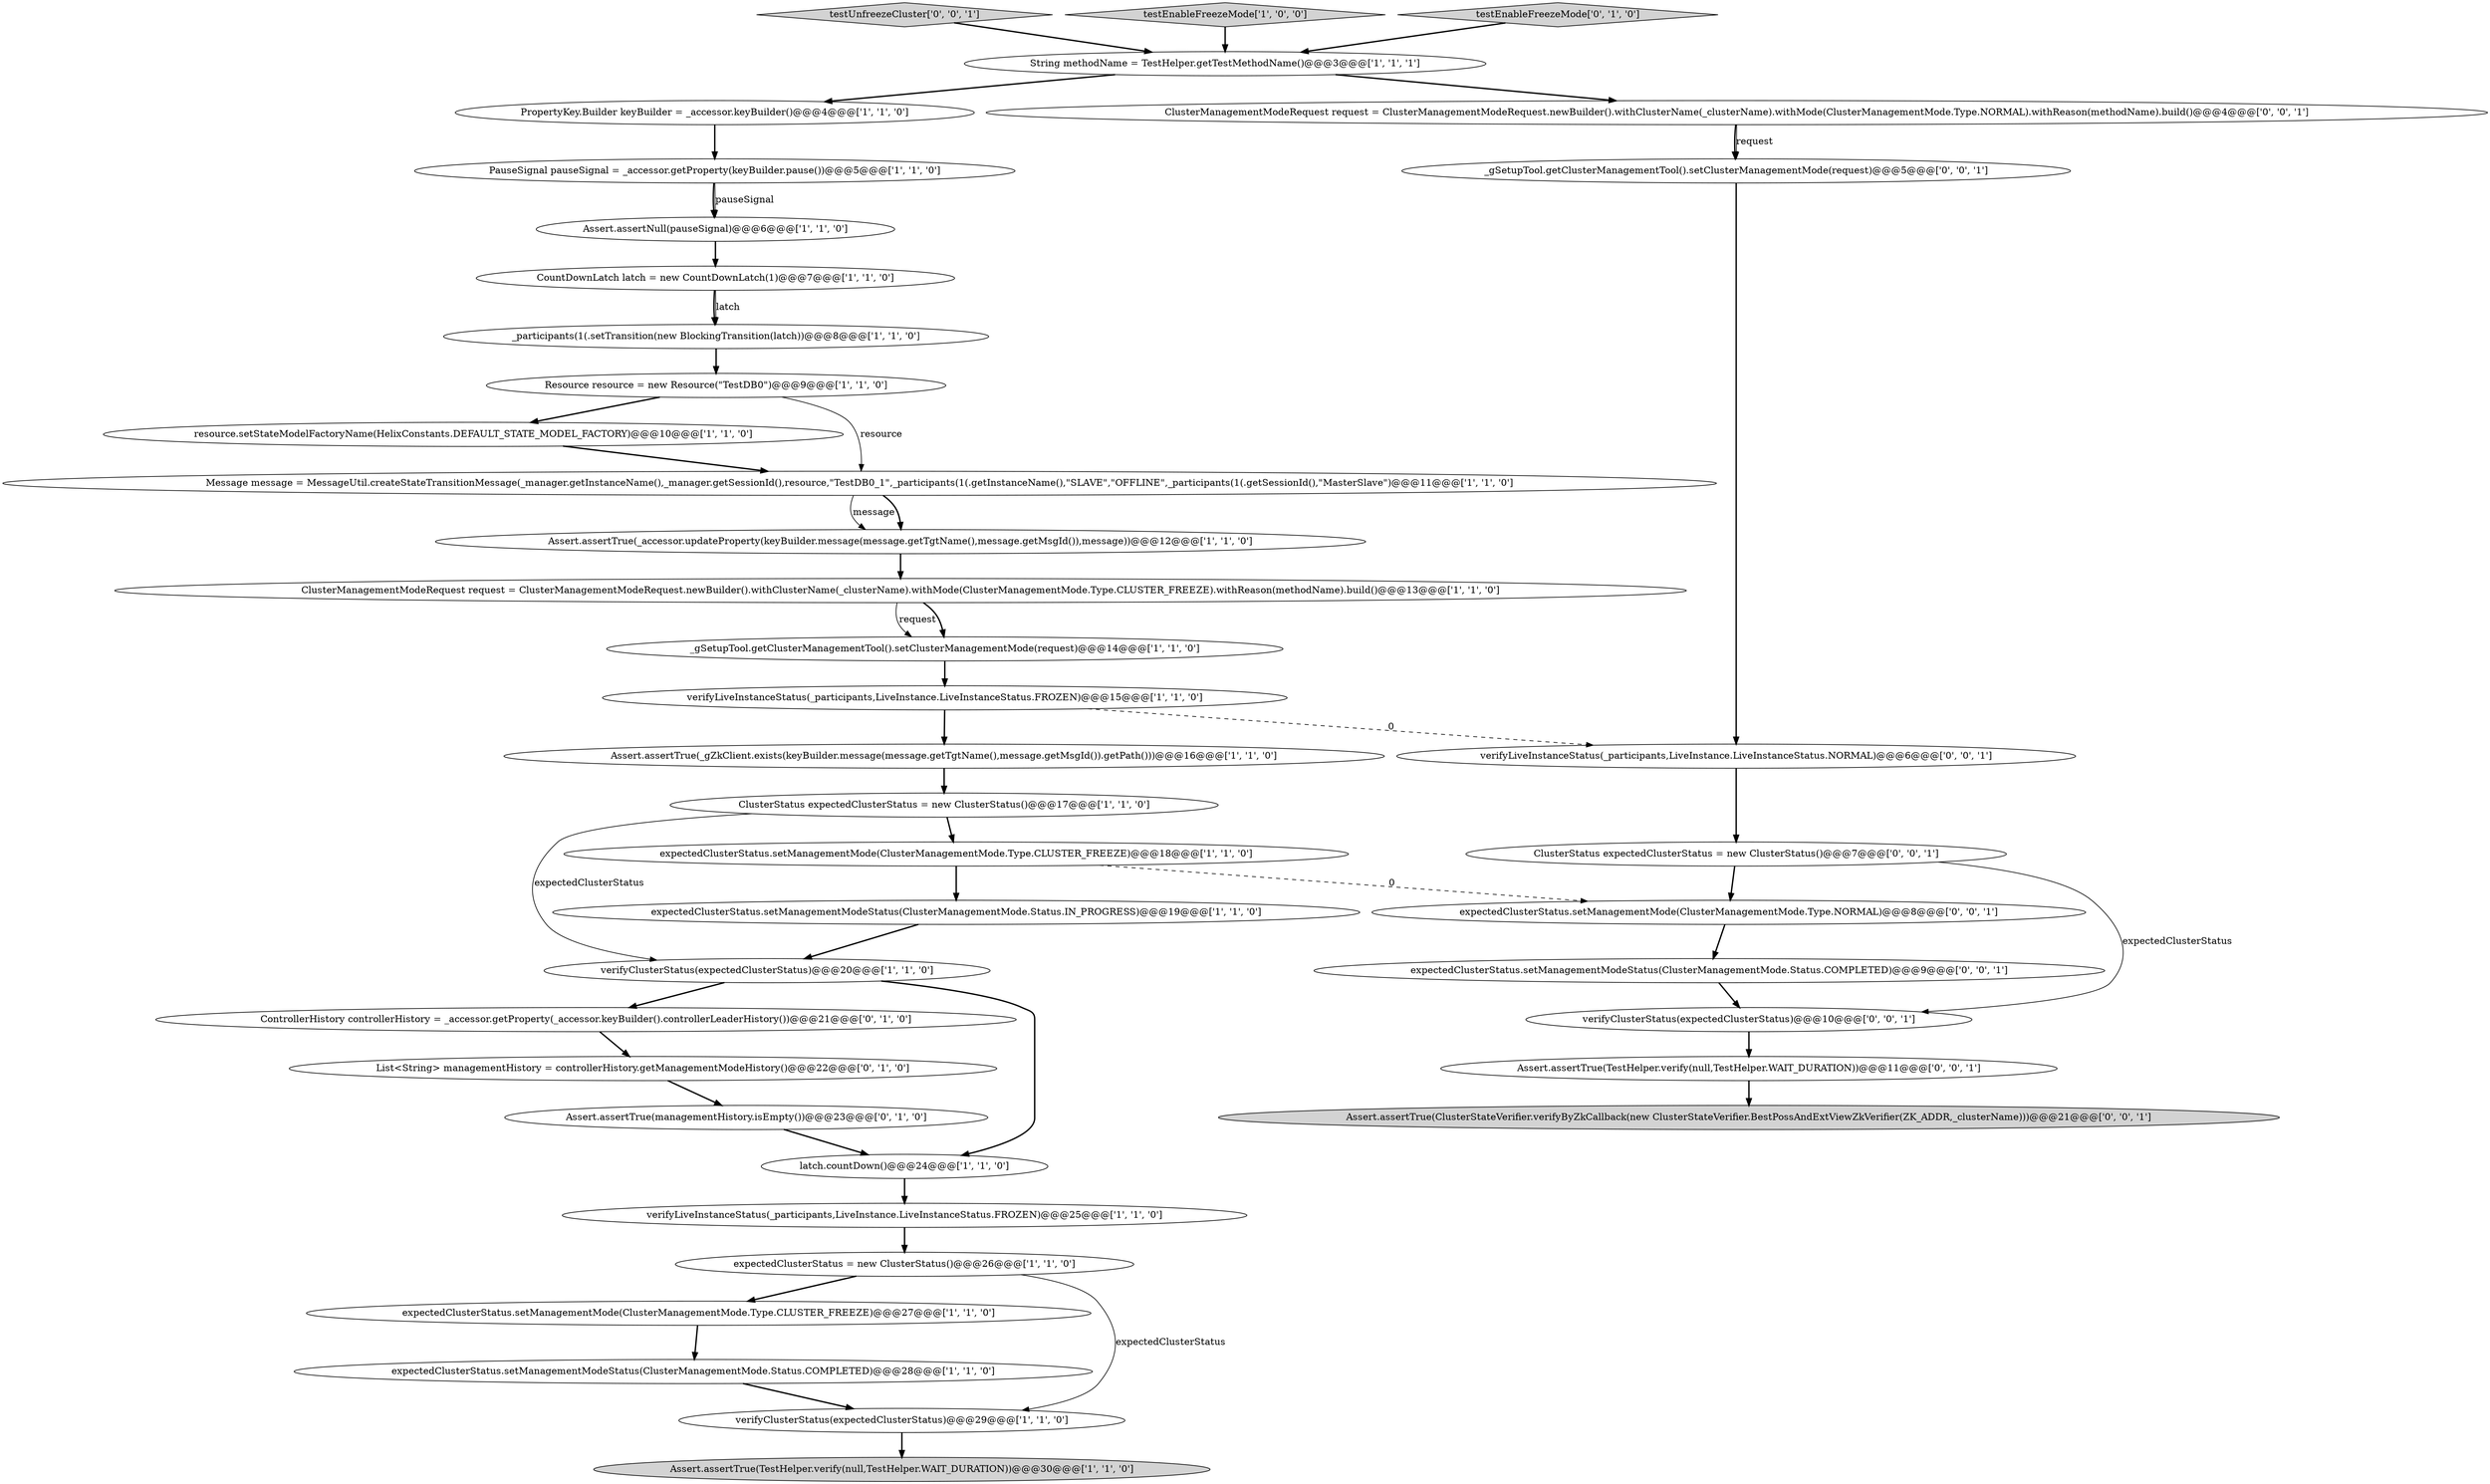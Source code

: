 digraph {
38 [style = filled, label = "verifyLiveInstanceStatus(_participants,LiveInstance.LiveInstanceStatus.NORMAL)@@@6@@@['0', '0', '1']", fillcolor = white, shape = ellipse image = "AAA0AAABBB3BBB"];
24 [style = filled, label = "expectedClusterStatus.setManagementModeStatus(ClusterManagementMode.Status.COMPLETED)@@@28@@@['1', '1', '0']", fillcolor = white, shape = ellipse image = "AAA0AAABBB1BBB"];
35 [style = filled, label = "testUnfreezeCluster['0', '0', '1']", fillcolor = lightgray, shape = diamond image = "AAA0AAABBB3BBB"];
4 [style = filled, label = "ClusterStatus expectedClusterStatus = new ClusterStatus()@@@17@@@['1', '1', '0']", fillcolor = white, shape = ellipse image = "AAA0AAABBB1BBB"];
21 [style = filled, label = "_gSetupTool.getClusterManagementTool().setClusterManagementMode(request)@@@14@@@['1', '1', '0']", fillcolor = white, shape = ellipse image = "AAA0AAABBB1BBB"];
27 [style = filled, label = "ControllerHistory controllerHistory = _accessor.getProperty(_accessor.keyBuilder().controllerLeaderHistory())@@@21@@@['0', '1', '0']", fillcolor = white, shape = ellipse image = "AAA1AAABBB2BBB"];
17 [style = filled, label = "expectedClusterStatus.setManagementModeStatus(ClusterManagementMode.Status.IN_PROGRESS)@@@19@@@['1', '1', '0']", fillcolor = white, shape = ellipse image = "AAA0AAABBB1BBB"];
26 [style = filled, label = "List<String> managementHistory = controllerHistory.getManagementModeHistory()@@@22@@@['0', '1', '0']", fillcolor = white, shape = ellipse image = "AAA1AAABBB2BBB"];
19 [style = filled, label = "expectedClusterStatus.setManagementMode(ClusterManagementMode.Type.CLUSTER_FREEZE)@@@18@@@['1', '1', '0']", fillcolor = white, shape = ellipse image = "AAA0AAABBB1BBB"];
39 [style = filled, label = "expectedClusterStatus.setManagementModeStatus(ClusterManagementMode.Status.COMPLETED)@@@9@@@['0', '0', '1']", fillcolor = white, shape = ellipse image = "AAA0AAABBB3BBB"];
28 [style = filled, label = "Assert.assertTrue(managementHistory.isEmpty())@@@23@@@['0', '1', '0']", fillcolor = white, shape = ellipse image = "AAA1AAABBB2BBB"];
14 [style = filled, label = "Message message = MessageUtil.createStateTransitionMessage(_manager.getInstanceName(),_manager.getSessionId(),resource,\"TestDB0_1\",_participants(1(.getInstanceName(),\"SLAVE\",\"OFFLINE\",_participants(1(.getSessionId(),\"MasterSlave\")@@@11@@@['1', '1', '0']", fillcolor = white, shape = ellipse image = "AAA0AAABBB1BBB"];
20 [style = filled, label = "testEnableFreezeMode['1', '0', '0']", fillcolor = lightgray, shape = diamond image = "AAA0AAABBB1BBB"];
31 [style = filled, label = "Assert.assertTrue(ClusterStateVerifier.verifyByZkCallback(new ClusterStateVerifier.BestPossAndExtViewZkVerifier(ZK_ADDR,_clusterName)))@@@21@@@['0', '0', '1']", fillcolor = lightgray, shape = ellipse image = "AAA0AAABBB3BBB"];
34 [style = filled, label = "expectedClusterStatus.setManagementMode(ClusterManagementMode.Type.NORMAL)@@@8@@@['0', '0', '1']", fillcolor = white, shape = ellipse image = "AAA0AAABBB3BBB"];
7 [style = filled, label = "CountDownLatch latch = new CountDownLatch(1)@@@7@@@['1', '1', '0']", fillcolor = white, shape = ellipse image = "AAA0AAABBB1BBB"];
29 [style = filled, label = "testEnableFreezeMode['0', '1', '0']", fillcolor = lightgray, shape = diamond image = "AAA0AAABBB2BBB"];
30 [style = filled, label = "ClusterStatus expectedClusterStatus = new ClusterStatus()@@@7@@@['0', '0', '1']", fillcolor = white, shape = ellipse image = "AAA0AAABBB3BBB"];
33 [style = filled, label = "_gSetupTool.getClusterManagementTool().setClusterManagementMode(request)@@@5@@@['0', '0', '1']", fillcolor = white, shape = ellipse image = "AAA0AAABBB3BBB"];
11 [style = filled, label = "Assert.assertNull(pauseSignal)@@@6@@@['1', '1', '0']", fillcolor = white, shape = ellipse image = "AAA0AAABBB1BBB"];
12 [style = filled, label = "verifyLiveInstanceStatus(_participants,LiveInstance.LiveInstanceStatus.FROZEN)@@@25@@@['1', '1', '0']", fillcolor = white, shape = ellipse image = "AAA0AAABBB1BBB"];
6 [style = filled, label = "resource.setStateModelFactoryName(HelixConstants.DEFAULT_STATE_MODEL_FACTORY)@@@10@@@['1', '1', '0']", fillcolor = white, shape = ellipse image = "AAA0AAABBB1BBB"];
2 [style = filled, label = "String methodName = TestHelper.getTestMethodName()@@@3@@@['1', '1', '1']", fillcolor = white, shape = ellipse image = "AAA0AAABBB1BBB"];
15 [style = filled, label = "Assert.assertTrue(_accessor.updateProperty(keyBuilder.message(message.getTgtName(),message.getMsgId()),message))@@@12@@@['1', '1', '0']", fillcolor = white, shape = ellipse image = "AAA0AAABBB1BBB"];
13 [style = filled, label = "Assert.assertTrue(_gZkClient.exists(keyBuilder.message(message.getTgtName(),message.getMsgId()).getPath()))@@@16@@@['1', '1', '0']", fillcolor = white, shape = ellipse image = "AAA0AAABBB1BBB"];
9 [style = filled, label = "verifyClusterStatus(expectedClusterStatus)@@@29@@@['1', '1', '0']", fillcolor = white, shape = ellipse image = "AAA0AAABBB1BBB"];
36 [style = filled, label = "ClusterManagementModeRequest request = ClusterManagementModeRequest.newBuilder().withClusterName(_clusterName).withMode(ClusterManagementMode.Type.NORMAL).withReason(methodName).build()@@@4@@@['0', '0', '1']", fillcolor = white, shape = ellipse image = "AAA0AAABBB3BBB"];
8 [style = filled, label = "latch.countDown()@@@24@@@['1', '1', '0']", fillcolor = white, shape = ellipse image = "AAA0AAABBB1BBB"];
23 [style = filled, label = "_participants(1(.setTransition(new BlockingTransition(latch))@@@8@@@['1', '1', '0']", fillcolor = white, shape = ellipse image = "AAA0AAABBB1BBB"];
37 [style = filled, label = "Assert.assertTrue(TestHelper.verify(null,TestHelper.WAIT_DURATION))@@@11@@@['0', '0', '1']", fillcolor = white, shape = ellipse image = "AAA0AAABBB3BBB"];
3 [style = filled, label = "ClusterManagementModeRequest request = ClusterManagementModeRequest.newBuilder().withClusterName(_clusterName).withMode(ClusterManagementMode.Type.CLUSTER_FREEZE).withReason(methodName).build()@@@13@@@['1', '1', '0']", fillcolor = white, shape = ellipse image = "AAA0AAABBB1BBB"];
5 [style = filled, label = "PauseSignal pauseSignal = _accessor.getProperty(keyBuilder.pause())@@@5@@@['1', '1', '0']", fillcolor = white, shape = ellipse image = "AAA0AAABBB1BBB"];
1 [style = filled, label = "verifyClusterStatus(expectedClusterStatus)@@@20@@@['1', '1', '0']", fillcolor = white, shape = ellipse image = "AAA0AAABBB1BBB"];
18 [style = filled, label = "expectedClusterStatus = new ClusterStatus()@@@26@@@['1', '1', '0']", fillcolor = white, shape = ellipse image = "AAA0AAABBB1BBB"];
0 [style = filled, label = "Resource resource = new Resource(\"TestDB0\")@@@9@@@['1', '1', '0']", fillcolor = white, shape = ellipse image = "AAA0AAABBB1BBB"];
10 [style = filled, label = "Assert.assertTrue(TestHelper.verify(null,TestHelper.WAIT_DURATION))@@@30@@@['1', '1', '0']", fillcolor = lightgray, shape = ellipse image = "AAA0AAABBB1BBB"];
32 [style = filled, label = "verifyClusterStatus(expectedClusterStatus)@@@10@@@['0', '0', '1']", fillcolor = white, shape = ellipse image = "AAA0AAABBB3BBB"];
22 [style = filled, label = "verifyLiveInstanceStatus(_participants,LiveInstance.LiveInstanceStatus.FROZEN)@@@15@@@['1', '1', '0']", fillcolor = white, shape = ellipse image = "AAA0AAABBB1BBB"];
25 [style = filled, label = "PropertyKey.Builder keyBuilder = _accessor.keyBuilder()@@@4@@@['1', '1', '0']", fillcolor = white, shape = ellipse image = "AAA0AAABBB1BBB"];
16 [style = filled, label = "expectedClusterStatus.setManagementMode(ClusterManagementMode.Type.CLUSTER_FREEZE)@@@27@@@['1', '1', '0']", fillcolor = white, shape = ellipse image = "AAA0AAABBB1BBB"];
0->6 [style = bold, label=""];
7->23 [style = bold, label=""];
7->23 [style = solid, label="latch"];
19->34 [style = dashed, label="0"];
16->24 [style = bold, label=""];
30->34 [style = bold, label=""];
35->2 [style = bold, label=""];
3->21 [style = solid, label="request"];
13->4 [style = bold, label=""];
8->12 [style = bold, label=""];
21->22 [style = bold, label=""];
37->31 [style = bold, label=""];
29->2 [style = bold, label=""];
3->21 [style = bold, label=""];
1->8 [style = bold, label=""];
32->37 [style = bold, label=""];
0->14 [style = solid, label="resource"];
30->32 [style = solid, label="expectedClusterStatus"];
22->38 [style = dashed, label="0"];
28->8 [style = bold, label=""];
39->32 [style = bold, label=""];
1->27 [style = bold, label=""];
2->25 [style = bold, label=""];
23->0 [style = bold, label=""];
11->7 [style = bold, label=""];
38->30 [style = bold, label=""];
14->15 [style = solid, label="message"];
2->36 [style = bold, label=""];
6->14 [style = bold, label=""];
4->19 [style = bold, label=""];
25->5 [style = bold, label=""];
5->11 [style = bold, label=""];
19->17 [style = bold, label=""];
27->26 [style = bold, label=""];
18->16 [style = bold, label=""];
12->18 [style = bold, label=""];
26->28 [style = bold, label=""];
33->38 [style = bold, label=""];
15->3 [style = bold, label=""];
36->33 [style = bold, label=""];
24->9 [style = bold, label=""];
18->9 [style = solid, label="expectedClusterStatus"];
4->1 [style = solid, label="expectedClusterStatus"];
34->39 [style = bold, label=""];
20->2 [style = bold, label=""];
14->15 [style = bold, label=""];
5->11 [style = solid, label="pauseSignal"];
22->13 [style = bold, label=""];
36->33 [style = solid, label="request"];
9->10 [style = bold, label=""];
17->1 [style = bold, label=""];
}
